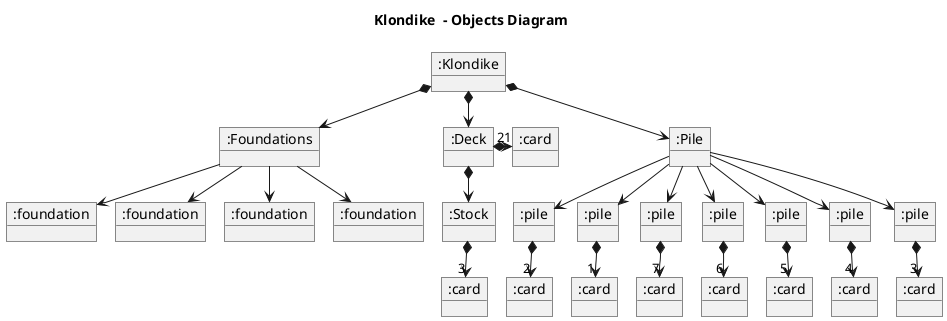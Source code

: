 @startuml ObjectsDiagram
!pragma layout smetana
title Klondike  - Objects Diagram

object ":Klondike" as Klondike
object ":Deck" as Deck
object ":Stock" as Stock
object ":Pile" as Pile
object ":Foundations" as Foundation

together {
    object ":pile" as Pile1
    object ":pile" as Pile2
    object ":pile" as Pile3
    object ":pile" as Pile4
    object ":pile" as Pile5
    object ":pile" as Pile6
    object ":pile" as Pile7
}

together {
    object ":foundation" as Foundation1
    object ":foundation" as Foundation2
    object ":foundation" as Foundation3
    object ":foundation" as Foundation4
}

together {
    object ":card" as Card1
    object ":card" as Card2
    object ":card" as Card3
    object ":card" as Card4
    object ":card" as Card5
    object ":card" as Card6
    object ":card" as Card7
    object ":card" as Card8
    object ":card" as Card9
}

Klondike *-down-> Deck
Deck *-left-> "21" Card8

Deck *-down-> Stock
Stock *-down-> "3" Card9

Klondike *-down-> Pile

Pile -->  Pile7
Pile7 *-down-> "1" Card7

Pile -->  Pile6
Pile6 *-down-> "2" Card6

Pile -->  Pile5
Pile5 *-down-> "3" Card5

Pile -->  Pile4
Pile4 *-down-> "4" Card4

Pile -->  Pile3
Pile3 *-down-> "5" Card3

Pile -->  Pile2
Pile2 *-down-> "6" Card2

Pile -->  Pile1
Pile1 *-down-> "7" Card1

Klondike *-down-> Foundation

Foundation -->  Foundation1
Foundation -->  Foundation2
Foundation -->  Foundation3
Foundation -->  Foundation4

@enduml
